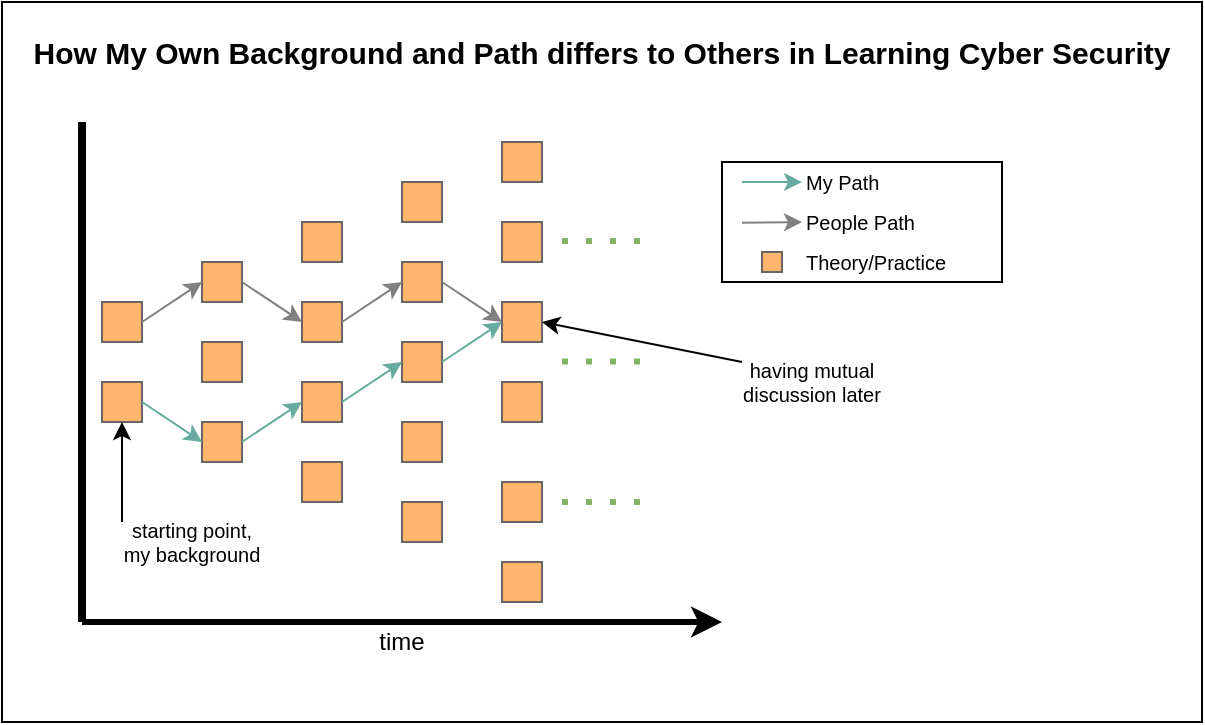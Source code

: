 <mxfile version="27.1.1" pages="5">
  <diagram name="ownPath" id="YaNi0q3uSTH3SKvOgGsb">
    <mxGraphModel dx="730" dy="487" grid="1" gridSize="10" guides="1" tooltips="1" connect="1" arrows="1" fold="1" page="1" pageScale="1" pageWidth="1169" pageHeight="827" math="0" shadow="0">
      <root>
        <mxCell id="0" />
        <mxCell id="1" parent="0" />
        <mxCell id="DiGOYPERcLBxTuMjYQXi-53" value="" style="rounded=0;whiteSpace=wrap;html=1;" vertex="1" parent="1">
          <mxGeometry x="40" y="40" width="600" height="360" as="geometry" />
        </mxCell>
        <mxCell id="DiGOYPERcLBxTuMjYQXi-5" value="" style="rounded=1;whiteSpace=wrap;html=1;fillColor=#FFB570;strokeColor=#666666;arcSize=0;fontColor=#333333;" vertex="1" parent="1">
          <mxGeometry x="140" y="250" width="20" height="20" as="geometry" />
        </mxCell>
        <mxCell id="DiGOYPERcLBxTuMjYQXi-7" value="" style="rounded=1;whiteSpace=wrap;html=1;fillColor=#FFB570;strokeColor=#666666;arcSize=0;fontColor=#333333;" vertex="1" parent="1">
          <mxGeometry x="140" y="210" width="20" height="20" as="geometry" />
        </mxCell>
        <mxCell id="DiGOYPERcLBxTuMjYQXi-8" value="" style="rounded=1;whiteSpace=wrap;html=1;fillColor=#FFB570;strokeColor=#666666;arcSize=0;fontColor=#333333;" vertex="1" parent="1">
          <mxGeometry x="240" y="290" width="20" height="20" as="geometry" />
        </mxCell>
        <mxCell id="DiGOYPERcLBxTuMjYQXi-9" value="" style="rounded=1;whiteSpace=wrap;html=1;fillColor=#FFB570;strokeColor=#666666;arcSize=0;fontColor=#333333;" vertex="1" parent="1">
          <mxGeometry x="240" y="250" width="20" height="20" as="geometry" />
        </mxCell>
        <mxCell id="DiGOYPERcLBxTuMjYQXi-10" value="" style="rounded=1;whiteSpace=wrap;html=1;fillColor=#FFB570;strokeColor=#666666;arcSize=0;fontColor=#333333;" vertex="1" parent="1">
          <mxGeometry x="240" y="210" width="20" height="20" as="geometry" />
        </mxCell>
        <mxCell id="DiGOYPERcLBxTuMjYQXi-11" value="" style="rounded=1;whiteSpace=wrap;html=1;fillColor=#FFB570;strokeColor=#666666;arcSize=0;fontColor=#333333;" vertex="1" parent="1">
          <mxGeometry x="190" y="190" width="20" height="20" as="geometry" />
        </mxCell>
        <mxCell id="DiGOYPERcLBxTuMjYQXi-12" value="" style="rounded=1;whiteSpace=wrap;html=1;fillColor=#FFB570;strokeColor=#666666;arcSize=0;fontColor=#333333;" vertex="1" parent="1">
          <mxGeometry x="190" y="150" width="20" height="20" as="geometry" />
        </mxCell>
        <mxCell id="DiGOYPERcLBxTuMjYQXi-13" value="" style="rounded=1;whiteSpace=wrap;html=1;fillColor=#FFB570;strokeColor=#666666;arcSize=0;fontColor=#333333;" vertex="1" parent="1">
          <mxGeometry x="240" y="170" width="20" height="20" as="geometry" />
        </mxCell>
        <mxCell id="DiGOYPERcLBxTuMjYQXi-14" value="" style="rounded=1;whiteSpace=wrap;html=1;fillColor=#FFB570;strokeColor=#666666;arcSize=0;fontColor=#333333;" vertex="1" parent="1">
          <mxGeometry x="190" y="270" width="20" height="20" as="geometry" />
        </mxCell>
        <mxCell id="DiGOYPERcLBxTuMjYQXi-15" value="" style="rounded=1;whiteSpace=wrap;html=1;fillColor=#FFB570;strokeColor=#666666;arcSize=0;fontColor=#333333;" vertex="1" parent="1">
          <mxGeometry x="190" y="230" width="20" height="20" as="geometry" />
        </mxCell>
        <mxCell id="DiGOYPERcLBxTuMjYQXi-16" value="" style="rounded=1;whiteSpace=wrap;html=1;fillColor=#FFB570;strokeColor=#666666;arcSize=0;fontColor=#333333;" vertex="1" parent="1">
          <mxGeometry x="240" y="130" width="20" height="20" as="geometry" />
        </mxCell>
        <mxCell id="DiGOYPERcLBxTuMjYQXi-17" value="" style="rounded=1;whiteSpace=wrap;html=1;fillColor=#FFB570;strokeColor=#666666;arcSize=0;fontColor=#333333;" vertex="1" parent="1">
          <mxGeometry x="140" y="170" width="20" height="20" as="geometry" />
        </mxCell>
        <mxCell id="DiGOYPERcLBxTuMjYQXi-18" value="" style="rounded=1;whiteSpace=wrap;html=1;fillColor=#FFB570;strokeColor=#666666;arcSize=0;fontColor=#333333;" vertex="1" parent="1">
          <mxGeometry x="90" y="230" width="20" height="20" as="geometry" />
        </mxCell>
        <mxCell id="DiGOYPERcLBxTuMjYQXi-19" value="" style="rounded=1;whiteSpace=wrap;html=1;fillColor=#FFB570;strokeColor=#666666;arcSize=0;fontColor=#333333;" vertex="1" parent="1">
          <mxGeometry x="90" y="190" width="20" height="20" as="geometry" />
        </mxCell>
        <mxCell id="DiGOYPERcLBxTuMjYQXi-24" value="" style="endArrow=none;dashed=1;html=1;dashPattern=1 3;strokeWidth=3;rounded=0;fillColor=#d5e8d4;strokeColor=#82b366;" edge="1" parent="1">
          <mxGeometry width="50" height="50" relative="1" as="geometry">
            <mxPoint x="320" y="159.52" as="sourcePoint" />
            <mxPoint x="360" y="159.52" as="targetPoint" />
          </mxGeometry>
        </mxCell>
        <mxCell id="DiGOYPERcLBxTuMjYQXi-25" value="" style="endArrow=none;dashed=1;html=1;dashPattern=1 3;strokeWidth=3;rounded=0;fillColor=#d5e8d4;strokeColor=#82b366;" edge="1" parent="1">
          <mxGeometry width="50" height="50" relative="1" as="geometry">
            <mxPoint x="320" y="219.76" as="sourcePoint" />
            <mxPoint x="360" y="219.76" as="targetPoint" />
          </mxGeometry>
        </mxCell>
        <mxCell id="DiGOYPERcLBxTuMjYQXi-26" value="" style="endArrow=none;dashed=1;html=1;dashPattern=1 3;strokeWidth=3;rounded=0;fillColor=#d5e8d4;strokeColor=#82b366;" edge="1" parent="1">
          <mxGeometry width="50" height="50" relative="1" as="geometry">
            <mxPoint x="320" y="290" as="sourcePoint" />
            <mxPoint x="360" y="290" as="targetPoint" />
          </mxGeometry>
        </mxCell>
        <mxCell id="DiGOYPERcLBxTuMjYQXi-27" value="time" style="text;html=1;align=center;verticalAlign=middle;whiteSpace=wrap;rounded=0;" vertex="1" parent="1">
          <mxGeometry x="210" y="350" width="60" height="20" as="geometry" />
        </mxCell>
        <mxCell id="DiGOYPERcLBxTuMjYQXi-30" value="" style="endArrow=classic;html=1;rounded=0;entryX=0.5;entryY=1;entryDx=0;entryDy=0;" edge="1" parent="1" target="DiGOYPERcLBxTuMjYQXi-18">
          <mxGeometry width="50" height="50" relative="1" as="geometry">
            <mxPoint x="100" y="300" as="sourcePoint" />
            <mxPoint x="100" y="230" as="targetPoint" />
          </mxGeometry>
        </mxCell>
        <mxCell id="DiGOYPERcLBxTuMjYQXi-21" value="" style="endArrow=classic;html=1;rounded=0;strokeWidth=3;" edge="1" parent="1">
          <mxGeometry width="50" height="50" relative="1" as="geometry">
            <mxPoint x="80" y="350" as="sourcePoint" />
            <mxPoint x="400" y="350" as="targetPoint" />
          </mxGeometry>
        </mxCell>
        <mxCell id="DiGOYPERcLBxTuMjYQXi-22" value="" style="endArrow=none;html=1;rounded=0;strokeWidth=4;" edge="1" parent="1">
          <mxGeometry width="50" height="50" relative="1" as="geometry">
            <mxPoint x="80" y="100" as="sourcePoint" />
            <mxPoint x="80" y="350" as="targetPoint" />
          </mxGeometry>
        </mxCell>
        <mxCell id="DiGOYPERcLBxTuMjYQXi-31" value="starting point,&lt;div&gt;my background&lt;/div&gt;" style="text;html=1;align=center;verticalAlign=middle;whiteSpace=wrap;rounded=0;fontSize=10;" vertex="1" parent="1">
          <mxGeometry x="90" y="300" width="90" height="20" as="geometry" />
        </mxCell>
        <mxCell id="DiGOYPERcLBxTuMjYQXi-35" value="" style="endArrow=classic;html=1;rounded=0;strokeColor=#67AB9F;strokeWidth=1;exitX=1;exitY=0.5;exitDx=0;exitDy=0;entryX=0;entryY=0.5;entryDx=0;entryDy=0;" edge="1" parent="1" source="DiGOYPERcLBxTuMjYQXi-5" target="DiGOYPERcLBxTuMjYQXi-15">
          <mxGeometry width="50" height="50" relative="1" as="geometry">
            <mxPoint x="120" y="220" as="sourcePoint" />
            <mxPoint x="150" y="200" as="targetPoint" />
          </mxGeometry>
        </mxCell>
        <mxCell id="DiGOYPERcLBxTuMjYQXi-37" value="" style="endArrow=classic;html=1;rounded=0;strokeColor=#67AB9F;strokeWidth=1;exitX=1;exitY=0.5;exitDx=0;exitDy=0;entryX=0;entryY=0.5;entryDx=0;entryDy=0;" edge="1" parent="1" source="DiGOYPERcLBxTuMjYQXi-15" target="DiGOYPERcLBxTuMjYQXi-10">
          <mxGeometry width="50" height="50" relative="1" as="geometry">
            <mxPoint x="240" y="200" as="sourcePoint" />
            <mxPoint x="270" y="180" as="targetPoint" />
          </mxGeometry>
        </mxCell>
        <mxCell id="DiGOYPERcLBxTuMjYQXi-39" value="" style="endArrow=classic;html=1;rounded=0;strokeColor=#67AB9F;strokeWidth=1;exitX=1;exitY=0.5;exitDx=0;exitDy=0;entryX=0;entryY=0.5;entryDx=0;entryDy=0;" edge="1" parent="1" source="DiGOYPERcLBxTuMjYQXi-18" target="DiGOYPERcLBxTuMjYQXi-5">
          <mxGeometry width="50" height="50" relative="1" as="geometry">
            <mxPoint x="140" y="240" as="sourcePoint" />
            <mxPoint x="170" y="260" as="targetPoint" />
          </mxGeometry>
        </mxCell>
        <mxCell id="DiGOYPERcLBxTuMjYQXi-40" value="" style="endArrow=classic;html=1;rounded=0;strokeColor=#808080;strokeWidth=1;exitX=1;exitY=0.5;exitDx=0;exitDy=0;entryX=0;entryY=0.5;entryDx=0;entryDy=0;" edge="1" parent="1" source="DiGOYPERcLBxTuMjYQXi-17" target="DiGOYPERcLBxTuMjYQXi-11">
          <mxGeometry width="50" height="50" relative="1" as="geometry">
            <mxPoint x="130" y="250" as="sourcePoint" />
            <mxPoint x="160" y="270" as="targetPoint" />
          </mxGeometry>
        </mxCell>
        <mxCell id="DiGOYPERcLBxTuMjYQXi-41" value="" style="endArrow=classic;html=1;rounded=0;strokeColor=#808080;strokeWidth=1;exitX=1;exitY=0.5;exitDx=0;exitDy=0;entryX=0;entryY=0.5;entryDx=0;entryDy=0;" edge="1" parent="1" source="DiGOYPERcLBxTuMjYQXi-19" target="DiGOYPERcLBxTuMjYQXi-17">
          <mxGeometry width="50" height="50" relative="1" as="geometry">
            <mxPoint x="190" y="270" as="sourcePoint" />
            <mxPoint x="220" y="250" as="targetPoint" />
          </mxGeometry>
        </mxCell>
        <mxCell id="DiGOYPERcLBxTuMjYQXi-55" value="" style="rounded=1;whiteSpace=wrap;html=1;fillColor=#FFB570;strokeColor=#666666;arcSize=0;fontColor=#333333;" vertex="1" parent="1">
          <mxGeometry x="290" y="110" width="20" height="20" as="geometry" />
        </mxCell>
        <mxCell id="DiGOYPERcLBxTuMjYQXi-56" value="" style="rounded=1;whiteSpace=wrap;html=1;fillColor=#FFB570;strokeColor=#666666;arcSize=0;fontColor=#333333;" vertex="1" parent="1">
          <mxGeometry x="290" y="150" width="20" height="20" as="geometry" />
        </mxCell>
        <mxCell id="DiGOYPERcLBxTuMjYQXi-57" value="" style="rounded=1;whiteSpace=wrap;html=1;fillColor=#FFB570;strokeColor=#666666;arcSize=0;fontColor=#333333;" vertex="1" parent="1">
          <mxGeometry x="290" y="190" width="20" height="20" as="geometry" />
        </mxCell>
        <mxCell id="DiGOYPERcLBxTuMjYQXi-58" value="" style="rounded=1;whiteSpace=wrap;html=1;fillColor=#FFB570;strokeColor=#666666;arcSize=0;fontColor=#333333;" vertex="1" parent="1">
          <mxGeometry x="290" y="230" width="20" height="20" as="geometry" />
        </mxCell>
        <mxCell id="DiGOYPERcLBxTuMjYQXi-59" value="" style="rounded=1;whiteSpace=wrap;html=1;fillColor=#FFB570;strokeColor=#666666;arcSize=0;fontColor=#333333;" vertex="1" parent="1">
          <mxGeometry x="290" y="280" width="20" height="20" as="geometry" />
        </mxCell>
        <mxCell id="DiGOYPERcLBxTuMjYQXi-60" value="" style="rounded=1;whiteSpace=wrap;html=1;fillColor=#FFB570;strokeColor=#666666;arcSize=0;fontColor=#333333;" vertex="1" parent="1">
          <mxGeometry x="290" y="320" width="20" height="20" as="geometry" />
        </mxCell>
        <mxCell id="DiGOYPERcLBxTuMjYQXi-62" value="" style="endArrow=classic;html=1;rounded=0;strokeColor=#808080;strokeWidth=1;exitX=1;exitY=0.5;exitDx=0;exitDy=0;entryX=0;entryY=0.5;entryDx=0;entryDy=0;" edge="1" parent="1" source="DiGOYPERcLBxTuMjYQXi-11" target="DiGOYPERcLBxTuMjYQXi-13">
          <mxGeometry width="50" height="50" relative="1" as="geometry">
            <mxPoint x="190" y="200" as="sourcePoint" />
            <mxPoint x="220" y="220" as="targetPoint" />
          </mxGeometry>
        </mxCell>
        <mxCell id="DiGOYPERcLBxTuMjYQXi-63" value="" style="endArrow=classic;html=1;rounded=0;strokeColor=#808080;strokeWidth=1;exitX=1;exitY=0.5;exitDx=0;exitDy=0;entryX=0;entryY=0.5;entryDx=0;entryDy=0;" edge="1" parent="1" source="DiGOYPERcLBxTuMjYQXi-13" target="DiGOYPERcLBxTuMjYQXi-57">
          <mxGeometry width="50" height="50" relative="1" as="geometry">
            <mxPoint x="250" y="220" as="sourcePoint" />
            <mxPoint x="280" y="200" as="targetPoint" />
          </mxGeometry>
        </mxCell>
        <mxCell id="DiGOYPERcLBxTuMjYQXi-64" value="" style="endArrow=classic;html=1;rounded=0;strokeColor=#67AB9F;strokeWidth=1;exitX=1;exitY=0.5;exitDx=0;exitDy=0;entryX=0;entryY=0.5;entryDx=0;entryDy=0;" edge="1" parent="1" source="DiGOYPERcLBxTuMjYQXi-10" target="DiGOYPERcLBxTuMjYQXi-57">
          <mxGeometry width="50" height="50" relative="1" as="geometry">
            <mxPoint x="240" y="240" as="sourcePoint" />
            <mxPoint x="270" y="220" as="targetPoint" />
          </mxGeometry>
        </mxCell>
        <mxCell id="DiGOYPERcLBxTuMjYQXi-42" value="" style="rounded=0;whiteSpace=wrap;html=1;" vertex="1" parent="1">
          <mxGeometry x="400" y="120" width="140" height="60" as="geometry" />
        </mxCell>
        <mxCell id="DiGOYPERcLBxTuMjYQXi-44" value="" style="endArrow=classic;html=1;rounded=0;strokeColor=#67AB9F;strokeWidth=1;exitX=1;exitY=0.5;exitDx=0;exitDy=0;" edge="1" parent="1">
          <mxGeometry width="50" height="50" relative="1" as="geometry">
            <mxPoint x="410" y="130" as="sourcePoint" />
            <mxPoint x="440" y="130" as="targetPoint" />
          </mxGeometry>
        </mxCell>
        <mxCell id="DiGOYPERcLBxTuMjYQXi-45" value="" style="endArrow=classic;html=1;rounded=0;strokeColor=#808080;strokeWidth=1;exitX=1;exitY=0.5;exitDx=0;exitDy=0;" edge="1" parent="1">
          <mxGeometry width="50" height="50" relative="1" as="geometry">
            <mxPoint x="410" y="150.4" as="sourcePoint" />
            <mxPoint x="440" y="150" as="targetPoint" />
          </mxGeometry>
        </mxCell>
        <mxCell id="DiGOYPERcLBxTuMjYQXi-46" value="My Path" style="text;html=1;align=left;verticalAlign=middle;whiteSpace=wrap;rounded=0;fontSize=10;" vertex="1" parent="1">
          <mxGeometry x="440" y="120" width="60" height="20" as="geometry" />
        </mxCell>
        <mxCell id="DiGOYPERcLBxTuMjYQXi-47" value="People Path" style="text;html=1;align=left;verticalAlign=middle;whiteSpace=wrap;rounded=0;fontSize=10;" vertex="1" parent="1">
          <mxGeometry x="440" y="140" width="80" height="20" as="geometry" />
        </mxCell>
        <mxCell id="DiGOYPERcLBxTuMjYQXi-48" value="" style="rounded=1;whiteSpace=wrap;html=1;fillColor=#FFB570;strokeColor=#666666;arcSize=0;fontColor=#333333;" vertex="1" parent="1">
          <mxGeometry x="420" y="165" width="10" height="10" as="geometry" />
        </mxCell>
        <mxCell id="DiGOYPERcLBxTuMjYQXi-49" value="Theory/Practice" style="text;html=1;align=left;verticalAlign=middle;whiteSpace=wrap;rounded=0;fontSize=10;" vertex="1" parent="1">
          <mxGeometry x="440" y="160" width="80" height="20" as="geometry" />
        </mxCell>
        <mxCell id="DiGOYPERcLBxTuMjYQXi-52" value="&lt;span&gt;&lt;b&gt;How My Own Background and Path differs to Others in Learning Cyber Security&lt;/b&gt;&lt;/span&gt;" style="text;html=1;align=center;verticalAlign=middle;whiteSpace=wrap;rounded=0;fontSize=15;" vertex="1" parent="1">
          <mxGeometry x="50" y="50" width="580" height="30" as="geometry" />
        </mxCell>
        <mxCell id="DiGOYPERcLBxTuMjYQXi-65" value="" style="endArrow=classic;html=1;rounded=0;entryX=1;entryY=0.5;entryDx=0;entryDy=0;" edge="1" parent="1" target="DiGOYPERcLBxTuMjYQXi-57">
          <mxGeometry width="50" height="50" relative="1" as="geometry">
            <mxPoint x="410" y="220" as="sourcePoint" />
            <mxPoint x="120" y="270" as="targetPoint" />
          </mxGeometry>
        </mxCell>
        <mxCell id="DiGOYPERcLBxTuMjYQXi-66" value="having mutual discussion later" style="text;html=1;align=center;verticalAlign=middle;whiteSpace=wrap;rounded=0;fontSize=10;" vertex="1" parent="1">
          <mxGeometry x="400" y="220" width="90" height="20" as="geometry" />
        </mxCell>
      </root>
    </mxGraphModel>
  </diagram>
  <diagram id="5j-y2mGqqqBXhZYdOr9N" name="jobLevel">
    <mxGraphModel dx="876" dy="584" grid="1" gridSize="10" guides="1" tooltips="1" connect="1" arrows="1" fold="1" page="1" pageScale="1" pageWidth="1169" pageHeight="827" math="0" shadow="0">
      <root>
        <mxCell id="0" />
        <mxCell id="1" parent="0" />
        <mxCell id="B5SVvcnAYQWSSy-dqRTC-16" value="" style="rounded=0;whiteSpace=wrap;html=1;" vertex="1" parent="1">
          <mxGeometry x="40" y="40" width="520" height="280" as="geometry" />
        </mxCell>
        <mxCell id="B5SVvcnAYQWSSy-dqRTC-5" style="edgeStyle=orthogonalEdgeStyle;rounded=0;orthogonalLoop=1;jettySize=auto;html=1;exitX=1;exitY=0.5;exitDx=0;exitDy=0;entryX=0;entryY=0.5;entryDx=0;entryDy=0;strokeWidth=2;" edge="1" parent="1" source="B5SVvcnAYQWSSy-dqRTC-1" target="B5SVvcnAYQWSSy-dqRTC-2">
          <mxGeometry relative="1" as="geometry" />
        </mxCell>
        <mxCell id="B5SVvcnAYQWSSy-dqRTC-1" value="Internship" style="rounded=0;whiteSpace=wrap;html=1;strokeWidth=2;fontSize=16;" vertex="1" parent="1">
          <mxGeometry x="80" y="120" width="100" height="60" as="geometry" />
        </mxCell>
        <mxCell id="B5SVvcnAYQWSSy-dqRTC-6" style="edgeStyle=orthogonalEdgeStyle;rounded=0;orthogonalLoop=1;jettySize=auto;html=1;exitX=1;exitY=0.5;exitDx=0;exitDy=0;entryX=0;entryY=0.5;entryDx=0;entryDy=0;strokeWidth=2;" edge="1" parent="1" source="B5SVvcnAYQWSSy-dqRTC-2" target="B5SVvcnAYQWSSy-dqRTC-3">
          <mxGeometry relative="1" as="geometry" />
        </mxCell>
        <mxCell id="B5SVvcnAYQWSSy-dqRTC-2" value="Early Career" style="rounded=0;whiteSpace=wrap;html=1;strokeWidth=2;fontSize=16;" vertex="1" parent="1">
          <mxGeometry x="220" y="120" width="100" height="60" as="geometry" />
        </mxCell>
        <mxCell id="B5SVvcnAYQWSSy-dqRTC-3" value="Experienced-level Career" style="rounded=0;whiteSpace=wrap;html=1;strokeWidth=2;fontSize=16;" vertex="1" parent="1">
          <mxGeometry x="370" y="120" width="150" height="60" as="geometry" />
        </mxCell>
        <mxCell id="B5SVvcnAYQWSSy-dqRTC-12" value="Expertise Level" style="endArrow=classic;html=1;rounded=0;strokeWidth=4;fontSize=16;" edge="1" parent="1">
          <mxGeometry width="50" height="50" relative="1" as="geometry">
            <mxPoint x="80" y="220" as="sourcePoint" />
            <mxPoint x="520" y="220" as="targetPoint" />
            <mxPoint as="offset" />
          </mxGeometry>
        </mxCell>
        <mxCell id="B5SVvcnAYQWSSy-dqRTC-17" value="&lt;font style=&quot;font-size: 20px;&quot;&gt;Ideal Career Level Steps&lt;/font&gt;" style="text;html=1;align=center;verticalAlign=middle;whiteSpace=wrap;rounded=0;fontStyle=1" vertex="1" parent="1">
          <mxGeometry x="50" y="50" width="500" height="30" as="geometry" />
        </mxCell>
        <mxCell id="B5SVvcnAYQWSSy-dqRTC-20" value="Always Learning" style="endArrow=classic;html=1;rounded=0;strokeWidth=4;fontSize=16;" edge="1" parent="1">
          <mxGeometry width="50" height="50" relative="1" as="geometry">
            <mxPoint x="80" y="280" as="sourcePoint" />
            <mxPoint x="520" y="280" as="targetPoint" />
            <mxPoint as="offset" />
          </mxGeometry>
        </mxCell>
      </root>
    </mxGraphModel>
  </diagram>
  <diagram id="4z-WNrS7lBKVhUQKwgJz" name="socialNetwork">
    <mxGraphModel dx="604" dy="403" grid="1" gridSize="10" guides="1" tooltips="1" connect="1" arrows="1" fold="1" page="1" pageScale="1" pageWidth="1169" pageHeight="827" math="0" shadow="0">
      <root>
        <mxCell id="0" />
        <mxCell id="1" parent="0" />
        <mxCell id="sM7tHpJM7-K0tZLWsMa8-17" value="" style="rounded=0;whiteSpace=wrap;html=1;" vertex="1" parent="1">
          <mxGeometry x="120" y="40" width="320" height="320" as="geometry" />
        </mxCell>
        <mxCell id="sM7tHpJM7-K0tZLWsMa8-1" value="" style="verticalLabelPosition=bottom;sketch=0;html=1;fillColor=#007FFF;strokeColor=none;verticalAlign=top;pointerEvents=1;align=center;shape=mxgraph.cisco_safe.people_places_things_icons.icon8;" vertex="1" parent="1">
          <mxGeometry x="150" y="180" width="19.5" height="50" as="geometry" />
        </mxCell>
        <mxCell id="sM7tHpJM7-K0tZLWsMa8-2" value="" style="verticalLabelPosition=bottom;sketch=0;html=1;fillColor=#282828;strokeColor=none;verticalAlign=top;pointerEvents=1;align=center;shape=mxgraph.cisco_safe.people_places_things_icons.icon8;" vertex="1" parent="1">
          <mxGeometry x="310" y="100" width="19.5" height="50" as="geometry" />
        </mxCell>
        <mxCell id="sM7tHpJM7-K0tZLWsMa8-3" value="" style="verticalLabelPosition=bottom;sketch=0;html=1;fillColor=#282828;strokeColor=none;verticalAlign=top;pointerEvents=1;align=center;shape=mxgraph.cisco_safe.people_places_things_icons.icon8;container=1;" vertex="1" parent="1">
          <mxGeometry x="390.5" y="180" width="19.5" height="50" as="geometry" />
        </mxCell>
        <mxCell id="sM7tHpJM7-K0tZLWsMa8-6" value="ME" style="text;html=1;align=center;verticalAlign=middle;whiteSpace=wrap;rounded=0;" vertex="1" parent="1">
          <mxGeometry x="139.75" y="230" width="40" height="30" as="geometry" />
        </mxCell>
        <mxCell id="sM7tHpJM7-K0tZLWsMa8-7" value="PERSON 1" style="text;html=1;align=center;verticalAlign=middle;whiteSpace=wrap;rounded=0;" vertex="1" parent="1">
          <mxGeometry x="279.63" y="150" width="80.25" height="20" as="geometry" />
        </mxCell>
        <mxCell id="sM7tHpJM7-K0tZLWsMa8-8" value="PERSON 2" style="text;html=1;align=center;verticalAlign=middle;whiteSpace=wrap;rounded=0;" vertex="1" parent="1">
          <mxGeometry x="360.13" y="230" width="80.25" height="20" as="geometry" />
        </mxCell>
        <mxCell id="sM7tHpJM7-K0tZLWsMa8-9" value="GROUPS OF PEOPLE" style="text;html=1;align=center;verticalAlign=middle;whiteSpace=wrap;rounded=0;" vertex="1" parent="1">
          <mxGeometry x="249.63" y="315" width="140.25" height="20" as="geometry" />
        </mxCell>
        <mxCell id="sM7tHpJM7-K0tZLWsMa8-10" value="" style="endArrow=classic;html=1;rounded=0;strokeWidth=2;exitX=1.064;exitY=0.235;exitDx=0;exitDy=0;exitPerimeter=0;entryX=-0.066;entryY=0.543;entryDx=0;entryDy=0;entryPerimeter=0;strokeColor=#66B2FF;startArrow=classic;startFill=1;" edge="1" parent="1" source="sM7tHpJM7-K0tZLWsMa8-1" target="sM7tHpJM7-K0tZLWsMa8-2">
          <mxGeometry width="50" height="50" relative="1" as="geometry">
            <mxPoint x="290" y="260" as="sourcePoint" />
            <mxPoint x="340" y="210" as="targetPoint" />
          </mxGeometry>
        </mxCell>
        <mxCell id="sM7tHpJM7-K0tZLWsMa8-11" value="" style="endArrow=classic;html=1;rounded=0;strokeWidth=2;exitX=1.136;exitY=0.571;exitDx=0;exitDy=0;exitPerimeter=0;entryX=-0.037;entryY=0.537;entryDx=0;entryDy=0;entryPerimeter=0;strokeColor=#66B2FF;startArrow=classic;startFill=1;" edge="1" parent="1" source="sM7tHpJM7-K0tZLWsMa8-1" target="sM7tHpJM7-K0tZLWsMa8-3">
          <mxGeometry width="50" height="50" relative="1" as="geometry">
            <mxPoint x="240" y="272" as="sourcePoint" />
            <mxPoint x="379" y="190" as="targetPoint" />
          </mxGeometry>
        </mxCell>
        <mxCell id="sM7tHpJM7-K0tZLWsMa8-12" value="" style="group" vertex="1" connectable="0" parent="1">
          <mxGeometry x="270" y="270" width="100" height="45" as="geometry" />
        </mxCell>
        <mxCell id="sM7tHpJM7-K0tZLWsMa8-4" value="" style="verticalLabelPosition=bottom;sketch=0;html=1;fillColor=#282828;strokeColor=none;verticalAlign=top;pointerEvents=1;align=center;shape=mxgraph.cisco_safe.people_places_things_icons.icon9;" vertex="1" parent="sM7tHpJM7-K0tZLWsMa8-12">
          <mxGeometry width="50" height="45" as="geometry" />
        </mxCell>
        <mxCell id="sM7tHpJM7-K0tZLWsMa8-5" value="" style="verticalLabelPosition=bottom;sketch=0;html=1;fillColor=#282828;strokeColor=none;verticalAlign=top;pointerEvents=1;align=center;shape=mxgraph.cisco_safe.people_places_things_icons.icon9;" vertex="1" parent="sM7tHpJM7-K0tZLWsMa8-12">
          <mxGeometry x="50" width="50" height="45" as="geometry" />
        </mxCell>
        <mxCell id="sM7tHpJM7-K0tZLWsMa8-13" value="" style="endArrow=classic;html=1;rounded=0;strokeWidth=2;exitX=1.057;exitY=0.799;exitDx=0;exitDy=0;exitPerimeter=0;entryX=-0.029;entryY=0.425;entryDx=0;entryDy=0;entryPerimeter=0;strokeColor=#66B2FF;startArrow=classic;startFill=1;" edge="1" parent="1" source="sM7tHpJM7-K0tZLWsMa8-1" target="sM7tHpJM7-K0tZLWsMa8-4">
          <mxGeometry width="50" height="50" relative="1" as="geometry">
            <mxPoint x="180" y="265" as="sourcePoint" />
            <mxPoint x="318" y="200" as="targetPoint" />
          </mxGeometry>
        </mxCell>
        <mxCell id="sM7tHpJM7-K0tZLWsMa8-14" value="exchanging insights" style="text;html=1;align=center;verticalAlign=middle;whiteSpace=wrap;rounded=0;" vertex="1" parent="1">
          <mxGeometry x="150" y="120" width="120.37" height="30" as="geometry" />
        </mxCell>
        <mxCell id="sM7tHpJM7-K0tZLWsMa8-15" value="exchanging knowledge" style="text;html=1;align=center;verticalAlign=middle;whiteSpace=wrap;rounded=0;" vertex="1" parent="1">
          <mxGeometry x="230" y="180" width="140" height="30" as="geometry" />
        </mxCell>
        <mxCell id="sM7tHpJM7-K0tZLWsMa8-16" value="exchanging experience" style="text;html=1;align=center;verticalAlign=middle;whiteSpace=wrap;rounded=0;" vertex="1" parent="1">
          <mxGeometry x="120" y="270" width="140.12" height="30" as="geometry" />
        </mxCell>
        <mxCell id="sM7tHpJM7-K0tZLWsMa8-18" value="Building Social Network and Its Advantages" style="text;html=1;align=center;verticalAlign=middle;whiteSpace=wrap;rounded=0;fontStyle=1;fontSize=14;" vertex="1" parent="1">
          <mxGeometry x="129.75" y="50" width="300.25" height="30" as="geometry" />
        </mxCell>
      </root>
    </mxGraphModel>
  </diagram>
  <diagram id="XZdoxp9sx-xZG5r0dmjZ" name="theRoadMap">
    <mxGraphModel dx="701" dy="1294" grid="1" gridSize="10" guides="1" tooltips="1" connect="1" arrows="1" fold="1" page="1" pageScale="1" pageWidth="1169" pageHeight="827" math="0" shadow="0">
      <root>
        <mxCell id="0" />
        <mxCell id="1" parent="0" />
        <mxCell id="A1eO21Q65lQMXS6giFi2-45" value="&lt;b&gt;&lt;font&gt;Road Map to become a professional DFIR as network engineering student&lt;/font&gt;&lt;/b&gt;" style="text;html=1;align=center;verticalAlign=middle;whiteSpace=wrap;rounded=0;fontSize=27;" vertex="1" parent="1">
          <mxGeometry x="40" y="-810" width="1040" height="30" as="geometry" />
        </mxCell>
        <mxCell id="MQvuXdXu1da8lYIcrYNj-1" value="" style="endArrow=classic;html=1;rounded=0;strokeWidth=4;strokeColor=default;" parent="1" edge="1">
          <mxGeometry width="50" height="50" relative="1" as="geometry">
            <mxPoint x="40" y="-530" as="sourcePoint" />
            <mxPoint x="1080" y="-530" as="targetPoint" />
          </mxGeometry>
        </mxCell>
        <mxCell id="MQvuXdXu1da8lYIcrYNj-2" value="first 5 years" style="text;html=1;align=center;verticalAlign=middle;whiteSpace=wrap;rounded=0;fontSize=14;" parent="1" vertex="1">
          <mxGeometry x="1040" y="-520" width="100" height="30" as="geometry" />
        </mxCell>
        <mxCell id="MQvuXdXu1da8lYIcrYNj-3" value="" style="endArrow=none;html=1;rounded=0;startArrow=classic;startFill=1;strokeWidth=3;strokeColor=#3333FF;" parent="1" edge="1">
          <mxGeometry width="50" height="50" relative="1" as="geometry">
            <mxPoint x="110" y="-530" as="sourcePoint" />
            <mxPoint x="110" y="-480" as="targetPoint" />
          </mxGeometry>
        </mxCell>
        <mxCell id="A1eO21Q65lQMXS6giFi2-1" value="" style="endArrow=none;html=1;rounded=0;strokeWidth=2;" edge="1" parent="1">
          <mxGeometry width="50" height="50" relative="1" as="geometry">
            <mxPoint x="50" y="-530" as="sourcePoint" />
            <mxPoint x="50" y="-680" as="targetPoint" />
          </mxGeometry>
        </mxCell>
        <mxCell id="A1eO21Q65lQMXS6giFi2-2" value="" style="endArrow=none;html=1;rounded=0;strokeWidth=2;" edge="1" parent="1">
          <mxGeometry width="50" height="50" relative="1" as="geometry">
            <mxPoint x="170" y="-530" as="sourcePoint" />
            <mxPoint x="170" y="-600" as="targetPoint" />
          </mxGeometry>
        </mxCell>
        <mxCell id="A1eO21Q65lQMXS6giFi2-3" value="6 months&lt;div&gt;per certification&lt;/div&gt;" style="endArrow=classic;startArrow=classic;html=1;rounded=0;fontSize=12;labelBackgroundColor=default;" edge="1" parent="1">
          <mxGeometry width="50" height="50" relative="1" as="geometry">
            <mxPoint x="50" y="-560" as="sourcePoint" />
            <mxPoint x="170" y="-560" as="targetPoint" />
          </mxGeometry>
        </mxCell>
        <mxCell id="A1eO21Q65lQMXS6giFi2-4" value="Day 1" style="text;html=1;align=left;verticalAlign=middle;whiteSpace=wrap;rounded=0;" vertex="1" parent="1">
          <mxGeometry x="40" y="-520" width="40" height="20" as="geometry" />
        </mxCell>
        <mxCell id="A1eO21Q65lQMXS6giFi2-7" value="" style="endArrow=none;html=1;rounded=0;strokeWidth=2;" edge="1" parent="1">
          <mxGeometry width="50" height="50" relative="1" as="geometry">
            <mxPoint x="290" y="-530" as="sourcePoint" />
            <mxPoint x="290" y="-600" as="targetPoint" />
          </mxGeometry>
        </mxCell>
        <mxCell id="A1eO21Q65lQMXS6giFi2-9" value="" style="endArrow=none;html=1;rounded=0;startArrow=classic;startFill=1;strokeWidth=3;strokeColor=#FF8000;endFill=1;" edge="1" parent="1">
          <mxGeometry width="50" height="50" relative="1" as="geometry">
            <mxPoint x="230" y="-530" as="sourcePoint" />
            <mxPoint x="230" y="-480" as="targetPoint" />
          </mxGeometry>
        </mxCell>
        <mxCell id="A1eO21Q65lQMXS6giFi2-16" value="" style="endArrow=none;html=1;rounded=0;strokeWidth=2;" edge="1" parent="1">
          <mxGeometry width="50" height="50" relative="1" as="geometry">
            <mxPoint x="410" y="-530" as="sourcePoint" />
            <mxPoint x="410" y="-720" as="targetPoint" />
          </mxGeometry>
        </mxCell>
        <mxCell id="A1eO21Q65lQMXS6giFi2-17" value="" style="endArrow=none;html=1;rounded=0;startArrow=classic;startFill=1;strokeWidth=3;strokeColor=#009900;" edge="1" parent="1">
          <mxGeometry width="50" height="50" relative="1" as="geometry">
            <mxPoint x="350" y="-530" as="sourcePoint" />
            <mxPoint x="350" y="-480" as="targetPoint" />
          </mxGeometry>
        </mxCell>
        <mxCell id="A1eO21Q65lQMXS6giFi2-20" value="first operating system on your computer/laptop" style="endArrow=classic;startArrow=classic;html=1;rounded=0;" edge="1" parent="1">
          <mxGeometry width="50" height="50" relative="1" as="geometry">
            <mxPoint x="50" y="-640" as="sourcePoint" />
            <mxPoint x="410" y="-640" as="targetPoint" />
          </mxGeometry>
        </mxCell>
        <mxCell id="A1eO21Q65lQMXS6giFi2-21" value="" style="endArrow=none;html=1;rounded=0;strokeWidth=2;" edge="1" parent="1">
          <mxGeometry width="50" height="50" relative="1" as="geometry">
            <mxPoint x="570" y="-530" as="sourcePoint" />
            <mxPoint x="570" y="-600" as="targetPoint" />
          </mxGeometry>
        </mxCell>
        <mxCell id="A1eO21Q65lQMXS6giFi2-22" value="1 year familiarizing&lt;div&gt;to Linux&lt;/div&gt;" style="endArrow=classic;startArrow=classic;html=1;rounded=0;fontSize=12;" edge="1" parent="1">
          <mxGeometry x="0.006" width="50" height="50" relative="1" as="geometry">
            <mxPoint x="410" y="-580" as="sourcePoint" />
            <mxPoint x="570" y="-580" as="targetPoint" />
            <mxPoint as="offset" />
          </mxGeometry>
        </mxCell>
        <mxCell id="A1eO21Q65lQMXS6giFi2-23" value="time to be familiar to more operating systems" style="endArrow=classic;startArrow=classic;html=1;rounded=0;" edge="1" parent="1">
          <mxGeometry width="50" height="50" relative="1" as="geometry">
            <mxPoint x="410" y="-660" as="sourcePoint" />
            <mxPoint x="1080" y="-660" as="targetPoint" />
          </mxGeometry>
        </mxCell>
        <mxCell id="A1eO21Q65lQMXS6giFi2-25" value="" style="endArrow=none;html=1;rounded=0;startArrow=classic;startFill=1;strokeWidth=3;strokeColor=#CC0000;" edge="1" parent="1">
          <mxGeometry width="50" height="50" relative="1" as="geometry">
            <mxPoint x="490" y="-530" as="sourcePoint" />
            <mxPoint x="490" y="-480" as="targetPoint" />
          </mxGeometry>
        </mxCell>
        <mxCell id="A1eO21Q65lQMXS6giFi2-26" value="6 months&lt;div&gt;per certification&lt;/div&gt;" style="endArrow=classic;startArrow=classic;html=1;rounded=0;fontSize=12;labelBackgroundColor=default;" edge="1" parent="1">
          <mxGeometry width="50" height="50" relative="1" as="geometry">
            <mxPoint x="170" y="-580" as="sourcePoint" />
            <mxPoint x="290" y="-580" as="targetPoint" />
          </mxGeometry>
        </mxCell>
        <mxCell id="A1eO21Q65lQMXS6giFi2-27" value="6 months&lt;div&gt;per certification&lt;/div&gt;" style="endArrow=classic;startArrow=classic;html=1;rounded=0;fontSize=12;labelBackgroundColor=default;" edge="1" parent="1">
          <mxGeometry width="50" height="50" relative="1" as="geometry">
            <mxPoint x="290" y="-560" as="sourcePoint" />
            <mxPoint x="410" y="-560" as="targetPoint" />
          </mxGeometry>
        </mxCell>
        <mxCell id="A1eO21Q65lQMXS6giFi2-28" value="learn by competitions&lt;div&gt;within 6 months&lt;/div&gt;" style="endArrow=classic;startArrow=classic;html=1;rounded=0;fontSize=12;" edge="1" parent="1">
          <mxGeometry x="0.006" width="50" height="50" relative="1" as="geometry">
            <mxPoint x="570" y="-560" as="sourcePoint" />
            <mxPoint x="720" y="-560" as="targetPoint" />
            <mxPoint as="offset" />
          </mxGeometry>
        </mxCell>
        <mxCell id="A1eO21Q65lQMXS6giFi2-29" value="" style="endArrow=none;html=1;rounded=0;strokeWidth=2;" edge="1" parent="1">
          <mxGeometry width="50" height="50" relative="1" as="geometry">
            <mxPoint x="720" y="-530" as="sourcePoint" />
            <mxPoint x="720" y="-640" as="targetPoint" />
          </mxGeometry>
        </mxCell>
        <mxCell id="A1eO21Q65lQMXS6giFi2-30" value="" style="endArrow=none;html=1;rounded=0;startArrow=classic;startFill=1;strokeWidth=3;strokeColor=#B5739D;" edge="1" parent="1">
          <mxGeometry width="50" height="50" relative="1" as="geometry">
            <mxPoint x="650" y="-530" as="sourcePoint" />
            <mxPoint x="650" y="-480" as="targetPoint" />
          </mxGeometry>
        </mxCell>
        <mxCell id="A1eO21Q65lQMXS6giFi2-33" value="having intership(s)&lt;div&gt;within 1 year&lt;/div&gt;" style="endArrow=classic;startArrow=classic;html=1;rounded=0;fontSize=12;" edge="1" parent="1">
          <mxGeometry x="0.008" width="50" height="50" relative="1" as="geometry">
            <mxPoint x="720" y="-580" as="sourcePoint" />
            <mxPoint x="860" y="-580" as="targetPoint" />
            <mxPoint as="offset" />
          </mxGeometry>
        </mxCell>
        <mxCell id="A1eO21Q65lQMXS6giFi2-34" value="" style="endArrow=none;html=1;rounded=0;strokeWidth=2;" edge="1" parent="1">
          <mxGeometry width="50" height="50" relative="1" as="geometry">
            <mxPoint x="860" y="-530" as="sourcePoint" />
            <mxPoint x="860" y="-600" as="targetPoint" />
          </mxGeometry>
        </mxCell>
        <mxCell id="A1eO21Q65lQMXS6giFi2-38" value="DFIR certifications while working" style="endArrow=classic;startArrow=classic;html=1;rounded=0;fontSize=12;" edge="1" parent="1">
          <mxGeometry x="0.008" width="50" height="50" relative="1" as="geometry">
            <mxPoint x="720" y="-610" as="sourcePoint" />
            <mxPoint x="1080" y="-610" as="targetPoint" />
            <mxPoint as="offset" />
          </mxGeometry>
        </mxCell>
        <mxCell id="A1eO21Q65lQMXS6giFi2-40" value="" style="endArrow=none;html=1;rounded=0;startArrow=classic;startFill=1;strokeWidth=3;strokeColor=#4C0099;" edge="1" parent="1">
          <mxGeometry width="50" height="50" relative="1" as="geometry">
            <mxPoint x="790" y="-530" as="sourcePoint" />
            <mxPoint x="790" y="-480" as="targetPoint" />
          </mxGeometry>
        </mxCell>
        <mxCell id="A1eO21Q65lQMXS6giFi2-43" value="" style="endArrow=none;html=1;rounded=0;startArrow=classic;startFill=1;strokeWidth=3;strokeColor=#663300;" edge="1" parent="1">
          <mxGeometry width="50" height="50" relative="1" as="geometry">
            <mxPoint x="930" y="-530" as="sourcePoint" />
            <mxPoint x="930" y="-480" as="targetPoint" />
          </mxGeometry>
        </mxCell>
        <mxCell id="2m5ZMW3eq1_i2xvB7QHv-1" value="cyber security and information security certifications" style="endArrow=classic;startArrow=classic;html=1;rounded=0;fontSize=12;" edge="1" parent="1">
          <mxGeometry x="0.008" width="50" height="50" relative="1" as="geometry">
            <mxPoint x="720" y="-630" as="sourcePoint" />
            <mxPoint x="1080" y="-630" as="targetPoint" />
            <mxPoint as="offset" />
          </mxGeometry>
        </mxCell>
        <mxCell id="2m5ZMW3eq1_i2xvB7QHv-4" value="time to be familiar with cloud and server" style="endArrow=classic;startArrow=classic;html=1;rounded=0;" edge="1" parent="1">
          <mxGeometry width="50" height="50" relative="1" as="geometry">
            <mxPoint x="410" y="-680" as="sourcePoint" />
            <mxPoint x="1080" y="-680" as="targetPoint" />
          </mxGeometry>
        </mxCell>
        <mxCell id="2m5ZMW3eq1_i2xvB7QHv-5" value="time to be familiar with blockchain and cryptocurrency" style="endArrow=classic;startArrow=classic;html=1;rounded=0;" edge="1" parent="1">
          <mxGeometry width="50" height="50" relative="1" as="geometry">
            <mxPoint x="410" y="-700" as="sourcePoint" />
            <mxPoint x="1080" y="-700" as="targetPoint" />
          </mxGeometry>
        </mxCell>
        <mxCell id="2m5ZMW3eq1_i2xvB7QHv-6" value="" style="group" vertex="1" connectable="0" parent="1">
          <mxGeometry x="40" y="-440" width="1120" height="990" as="geometry" />
        </mxCell>
        <mxCell id="A1eO21Q65lQMXS6giFi2-10" value="&lt;font style=&quot;font-size: 15px;&quot;&gt;&lt;b&gt;Learning cybersec and infosec by earning certifications&lt;/b&gt;&lt;/font&gt;&lt;div&gt;&lt;span style=&quot;background-color: transparent; color: light-dark(rgb(0, 0, 0), rgb(255, 255, 255));&quot;&gt;&lt;br&gt;&lt;/span&gt;&lt;/div&gt;&lt;div&gt;&lt;span style=&quot;background-color: transparent; color: light-dark(rgb(0, 0, 0), rgb(255, 255, 255));&quot;&gt;&lt;br&gt;&lt;/span&gt;&lt;/div&gt;&lt;div&gt;&lt;span style=&quot;background-color: transparent; color: light-dark(rgb(0, 0, 0), rgb(255, 255, 255));&quot;&gt;Possible several cyber security&amp;nbsp;certifications you can learn to have:&lt;/span&gt;&lt;/div&gt;&lt;div&gt;1. Cisco Certified Cybersecurity Associate (CBROPS)&lt;/div&gt;&lt;div&gt;2. CompTIA Security+, CySA+&lt;/div&gt;&lt;div&gt;3. EC-Council Certified Ethical Hacker (CEH)&lt;/div&gt;&lt;div&gt;&lt;br&gt;&lt;/div&gt;&lt;div&gt;## concentration in information security&lt;/div&gt;&lt;div&gt;1. ISC2 Certified Information Systems Security Professional (CISSP)&lt;/div&gt;&lt;div&gt;2. Global Industrial Cyber Security Professional (GICSP)&lt;/div&gt;&lt;div&gt;3. Certified Information Systems Auditor (CISA)&lt;/div&gt;&lt;div&gt;4. GIAC Security Essentials Certification (GSEC)&lt;/div&gt;&lt;div&gt;5. Global Industrial Cyber Security Professional&lt;/div&gt;&lt;div&gt;6. System Security Certified Practitioner (SSCP)&lt;/div&gt;&lt;div&gt;&lt;br&gt;&lt;/div&gt;&lt;div&gt;## concentration in penetration testing&lt;/div&gt;&lt;div&gt;1. CompTIA PenTest+&lt;/div&gt;&lt;div&gt;2. eLearnSecurity Junior Penetration Tester (eJPT)&lt;/div&gt;&lt;div&gt;3. Offensive Security Certified Professioinal (OSCP)&lt;/div&gt;&lt;div&gt;&lt;br&gt;&lt;/div&gt;&lt;div&gt;It is also recommended to have &lt;b&gt;specific&lt;/b&gt; or &lt;b&gt;more&amp;nbsp;professional-level&lt;/b&gt;&amp;nbsp;certifications, depending on the jobs&#39; requirement you want to apply to or else.&lt;/div&gt;" style="rounded=0;whiteSpace=wrap;html=1;align=left;strokeColor=#FF8000;strokeWidth=3;" vertex="1" parent="2m5ZMW3eq1_i2xvB7QHv-6">
          <mxGeometry y="640" width="410" height="350" as="geometry" />
        </mxCell>
        <mxCell id="A1eO21Q65lQMXS6giFi2-46" value="" style="group" vertex="1" connectable="0" parent="2m5ZMW3eq1_i2xvB7QHv-6">
          <mxGeometry width="1120" height="630" as="geometry" />
        </mxCell>
        <mxCell id="Kl7F-X5y0FDA3_k9QnjS-2" value="&lt;font style=&quot;font-size: 15px;&quot;&gt;&lt;b&gt;Learning networks by earning certifications&lt;/b&gt;&lt;/font&gt;&lt;div&gt;&lt;span style=&quot;background-color: transparent; color: light-dark(rgb(0, 0, 0), rgb(255, 255, 255));&quot;&gt;&lt;br&gt;&lt;/span&gt;&lt;/div&gt;&lt;div&gt;&lt;span style=&quot;background-color: transparent; color: light-dark(rgb(0, 0, 0), rgb(255, 255, 255));&quot;&gt;&lt;br&gt;&lt;/span&gt;&lt;/div&gt;&lt;div&gt;&lt;span style=&quot;background-color: transparent; color: light-dark(rgb(0, 0, 0), rgb(255, 255, 255));&quot;&gt;Learn and achieve one associate-level networks certification in 6 months is enough. The more certifications, the more time is needed.&lt;/span&gt;&lt;/div&gt;&lt;div&gt;&lt;span style=&quot;background-color: transparent; color: light-dark(rgb(0, 0, 0), rgb(255, 255, 255));&quot;&gt;&lt;br&gt;&lt;/span&gt;&lt;/div&gt;&lt;div&gt;&lt;span style=&quot;background-color: transparent; color: light-dark(rgb(0, 0, 0), rgb(255, 255, 255));&quot;&gt;Possible several &lt;b&gt;Associate-level&lt;/b&gt; networks certifications you can choose:&lt;/span&gt;&lt;/div&gt;&lt;div&gt;1. Cisco Certified Network Associate (CCNA)&lt;/div&gt;&lt;div&gt;2.&amp;nbsp;MikroTik Certified Network Associate (MTCNA)&lt;/div&gt;&lt;div&gt;3. CompTIA Network+&lt;/div&gt;&lt;div&gt;4. HPE Aruba Networking certifications - Associate&lt;/div&gt;&lt;div&gt;5.&amp;nbsp;Juniper Networks Certified Associate - Junos (JNCIA-Junos)&lt;/div&gt;&lt;div&gt;6. Huawei Certified ICT Associate certifications (HCIA)&lt;/div&gt;&lt;div&gt;&lt;br&gt;&lt;/div&gt;&lt;div&gt;It is also recommended to have &lt;b&gt;specific&lt;/b&gt; or &lt;b&gt;more&amp;nbsp;professional-level&lt;/b&gt;&amp;nbsp;certifications, depending on the jobs&#39; requirement you want to apply to or else.&lt;/div&gt;&lt;div&gt;&lt;br&gt;&lt;/div&gt;&lt;div&gt;References:&lt;/div&gt;&lt;div&gt;&lt;a href=&quot;data:page/id,XZdoxp9sx-xZG5r0dmjZ&quot;&gt;From Cisco&lt;/a&gt;&lt;br&gt;&lt;a href=&quot;https://mikrotik.com/training/about&quot;&gt;From MikroTik&lt;/a&gt;&lt;/div&gt;&lt;div&gt;&lt;a href=&quot;https://partners.comptia.org/docs/default-source/resources/it-certification-roadmap-8-5x11-print0c3c382c09d76fc19da8ff0a002c2329&quot;&gt;From CompTIA&lt;/a&gt;&lt;/div&gt;&lt;div&gt;&lt;a href=&quot;data:page/id,XZdoxp9sx-xZG5r0dmjZ&quot;&gt;From HPE&lt;/a&gt;&lt;/div&gt;&lt;div&gt;&lt;a href=&quot;data:page/id,XZdoxp9sx-xZG5r0dmjZ&quot;&gt;From Juniper&lt;/a&gt;&lt;/div&gt;&lt;div&gt;&lt;a href=&quot;https://e.huawei.com/en/talent/cert/#/careerCert&quot;&gt;From Huawei&lt;/a&gt;&lt;/div&gt;" style="rounded=0;whiteSpace=wrap;html=1;align=left;strokeColor=#3333FF;strokeWidth=3;" vertex="1" parent="A1eO21Q65lQMXS6giFi2-46">
          <mxGeometry width="330" height="410" as="geometry" />
        </mxCell>
        <mxCell id="A1eO21Q65lQMXS6giFi2-8" value="&lt;font style=&quot;font-size: 15px;&quot;&gt;&lt;b&gt;Learning programming by earning certifications&lt;/b&gt;&lt;/font&gt;&lt;div&gt;&lt;span style=&quot;background-color: transparent; color: light-dark(rgb(0, 0, 0), rgb(255, 255, 255));&quot;&gt;&lt;br&gt;&lt;/span&gt;&lt;/div&gt;&lt;div&gt;&lt;br&gt;&lt;/div&gt;&lt;div&gt;&lt;span style=&quot;background-color: transparent; color: light-dark(rgb(0, 0, 0), rgb(255, 255, 255));&quot;&gt;Possible several &lt;b&gt;Associate-level&lt;/b&gt;&amp;nbsp;programming certifications you can choose:&lt;/span&gt;&lt;/div&gt;&lt;div&gt;1. PCAP - Certified Associate Python Programmer&lt;/div&gt;&lt;div&gt;2. JSA - Certified Associate JavaScript Programmer&lt;/div&gt;&lt;div&gt;3. CPA - C++ Certified Associate Programmer&lt;/div&gt;&lt;div&gt;&lt;br&gt;&lt;/div&gt;&lt;div&gt;Regardless of the certifications, it is also suggested to have certain-level of expertise in these programming languages: (The order does not represent its importance or priority)&lt;/div&gt;&lt;div&gt;&amp;gt;&amp;gt; SQL&lt;br&gt;&amp;gt;&amp;gt; PHP&lt;/div&gt;&lt;div&gt;&amp;gt;&amp;gt; Go (Golang)&lt;/div&gt;&lt;div&gt;&amp;gt;&amp;gt; PowerShell&lt;/div&gt;&lt;div&gt;&amp;gt;&amp;gt; Bash/Shell&lt;/div&gt;&lt;div&gt;&amp;gt;&amp;gt; Java&lt;/div&gt;&lt;div&gt;&amp;gt;&amp;gt; Perl&lt;/div&gt;&lt;div&gt;&amp;gt;&amp;gt; Ruby&lt;/div&gt;&lt;div&gt;&amp;gt;&amp;gt; C&lt;/div&gt;&lt;div&gt;&amp;gt;&amp;gt; Assembly&lt;/div&gt;&lt;div&gt;&lt;br&gt;&lt;/div&gt;&lt;div&gt;References:&lt;/div&gt;&lt;div&gt;&lt;a href=&quot;data:page/id,XZdoxp9sx-xZG5r0dmjZ&quot;&gt;Cisco NetAcad&lt;/a&gt;&lt;/div&gt;&lt;div&gt;&lt;a href=&quot;data:page/id,XZdoxp9sx-xZG5r0dmjZ&quot;&gt;HackTheBox&lt;/a&gt;&lt;/div&gt;&lt;div&gt;&lt;a href=&quot;data:page/id,XZdoxp9sx-xZG5r0dmjZ&quot;&gt;StationX&lt;/a&gt;&lt;/div&gt;" style="rounded=0;whiteSpace=wrap;html=1;align=left;strokeColor=#FF8000;strokeWidth=3;" vertex="1" parent="A1eO21Q65lQMXS6giFi2-46">
          <mxGeometry x="340" width="360" height="410" as="geometry" />
        </mxCell>
        <mxCell id="A1eO21Q65lQMXS6giFi2-12" value="&lt;font style=&quot;font-size: 15px;&quot;&gt;&lt;b&gt;Learning system administration by earning certifications&lt;/b&gt;&lt;/font&gt;&lt;div&gt;&lt;span style=&quot;background-color: transparent; color: light-dark(rgb(0, 0, 0), rgb(255, 255, 255));&quot;&gt;&lt;br&gt;&lt;/span&gt;&lt;/div&gt;&lt;div&gt;&lt;span style=&quot;background-color: transparent; color: light-dark(rgb(0, 0, 0), rgb(255, 255, 255));&quot;&gt;&lt;br&gt;&lt;/span&gt;&lt;/div&gt;&lt;div&gt;&lt;span style=&quot;background-color: transparent; color: light-dark(rgb(0, 0, 0), rgb(255, 255, 255));&quot;&gt;Possible several cyber security&amp;nbsp;certifications you can choose:&lt;/span&gt;&lt;/div&gt;&lt;div&gt;1. CompTIA Linux+&lt;/div&gt;&lt;div&gt;2. Red Hat Certified System Administrator I, II, and III (RH124, RH134, RH135)&lt;/div&gt;&lt;div&gt;3. Linux Foundation Certified System Administrator (LFCS)&lt;/div&gt;&lt;div&gt;4. GIAC Certified UNIX Security Administrator (GCUX)&lt;/div&gt;&lt;div&gt;&lt;br&gt;&lt;/div&gt;&lt;div&gt;Even though these are mostly about Linux, you can run it on top of Windows or macOS through virtualization or multi-boot.&lt;/div&gt;&lt;div&gt;&lt;br&gt;&lt;/div&gt;&lt;div&gt;References:&lt;/div&gt;&lt;a href=&quot;https://partners.comptia.org/docs/default-source/resources/it-certification-roadmap-8-5x11-print0c3c382c09d76fc19da8ff0a002c2329&quot;&gt;From CompTIA&lt;/a&gt;&lt;br&gt;&lt;div&gt;&lt;a href=&quot;data:page/id,XZdoxp9sx-xZG5r0dmjZ&quot;&gt;From Red Hat&lt;/a&gt;&lt;/div&gt;&lt;div&gt;&lt;a href=&quot;data:page/id,XZdoxp9sx-xZG5r0dmjZ&quot;&gt;From Linux Foundation&lt;/a&gt;&lt;/div&gt;" style="rounded=0;whiteSpace=wrap;html=1;align=left;strokeColor=#009900;strokeWidth=3;" vertex="1" parent="A1eO21Q65lQMXS6giFi2-46">
          <mxGeometry x="710" width="410" height="250" as="geometry" />
        </mxCell>
        <mxCell id="A1eO21Q65lQMXS6giFi2-24" value="&lt;div&gt;&lt;span style=&quot;background-color: transparent; color: light-dark(rgb(0, 0, 0), rgb(255, 255, 255)); font-size: 15px;&quot;&gt;&lt;b&gt;Familiarizing to cross Operating Systems (OS)&lt;/b&gt;&lt;/span&gt;&lt;/div&gt;&lt;div&gt;&lt;span style=&quot;background-color: transparent; color: light-dark(rgb(0, 0, 0), rgb(255, 255, 255));&quot;&gt;&lt;br&gt;&lt;/span&gt;&lt;/div&gt;&lt;div&gt;You may know only one OS in the first 18 months of the road map. Now, you have to be familiar to other operating systems, especially Linux-based operating systems. These are classified due to the huge community or beginner friendly.&lt;/div&gt;&lt;div&gt;&lt;br&gt;&lt;/div&gt;&lt;div&gt;&amp;gt;&amp;gt; Ubuntu&lt;/div&gt;&lt;div&gt;&amp;gt;&amp;gt; Kali Linux&lt;/div&gt;&lt;div&gt;&amp;gt;&amp;gt; Parrot OS&lt;/div&gt;" style="rounded=0;whiteSpace=wrap;html=1;align=left;strokeColor=#CC0000;strokeWidth=3;" vertex="1" parent="A1eO21Q65lQMXS6giFi2-46">
          <mxGeometry x="710" y="260" width="410" height="150" as="geometry" />
        </mxCell>
        <mxCell id="A1eO21Q65lQMXS6giFi2-31" value="&lt;div&gt;&lt;span style=&quot;font-size: 15px;&quot;&gt;&lt;b&gt;Learn cyber security by joining the competitions&lt;/b&gt;&lt;/span&gt;&lt;/div&gt;&lt;div&gt;&lt;br&gt;&lt;/div&gt;&lt;div&gt;&lt;br&gt;&lt;/div&gt;&lt;div&gt;I assume this is your first time in joining cyber security competitions. The competitions you can join to strengthen your expertise and get recognizable certification including:&lt;/div&gt;&lt;div&gt;&amp;gt;&amp;gt; Capture The Flag&lt;/div&gt;&lt;div&gt;&amp;gt;&amp;gt; Bug Bounty&lt;/div&gt;&lt;div&gt;&amp;gt;&amp;gt; Cyber Security Academy Research programs&lt;/div&gt;&lt;div&gt;&amp;gt;&amp;gt; Hackathon&lt;/div&gt;" style="rounded=0;whiteSpace=wrap;html=1;align=left;strokeColor=#B5739D;strokeWidth=3;" vertex="1" parent="A1eO21Q65lQMXS6giFi2-46">
          <mxGeometry y="420" width="360" height="210" as="geometry" />
        </mxCell>
        <mxCell id="A1eO21Q65lQMXS6giFi2-41" value="&lt;div&gt;&lt;span style=&quot;font-size: 15px;&quot;&gt;&lt;b&gt;Internship(s) focusing in cyber security&lt;/b&gt;&lt;/span&gt;&lt;/div&gt;&lt;div&gt;&lt;br&gt;&lt;/div&gt;&lt;div&gt;&lt;br&gt;&lt;/div&gt;&lt;div&gt;Because the end-goal is to master in Digital Forensics and Incident Response and apart of the &#39;academic&#39; learning, this internship is to understand and familiarize yourself in real-world scenario where everything runs dynamically and unexpected.&lt;/div&gt;&lt;div&gt;&lt;br&gt;&lt;/div&gt;&lt;div&gt;Things you must consider before applying internships at companies are:&lt;br&gt;&amp;gt;&amp;gt; program&#39;s orientation to DFIR field&lt;/div&gt;&lt;div&gt;&amp;gt;&amp;gt; length, objective, and benefit of the program&lt;/div&gt;&lt;div&gt;&amp;gt;&amp;gt; scale of the company&lt;/div&gt;&lt;div&gt;&amp;gt;&amp;gt; prestigious-level of the company&lt;/div&gt;" style="rounded=0;whiteSpace=wrap;html=1;align=left;strokeColor=#4C0099;strokeWidth=3;" vertex="1" parent="A1eO21Q65lQMXS6giFi2-46">
          <mxGeometry x="370" y="420" width="350" height="210" as="geometry" />
        </mxCell>
        <mxCell id="A1eO21Q65lQMXS6giFi2-42" value="&lt;div&gt;&lt;span style=&quot;font-size: 15px;&quot;&gt;&lt;b&gt;DFIR certifications while having job(s)&lt;/b&gt;&lt;/span&gt;&lt;/div&gt;&lt;div&gt;&lt;span style=&quot;font-size: 15px;&quot;&gt;&lt;b&gt;&lt;br&gt;&lt;/b&gt;&lt;/span&gt;&lt;/div&gt;&lt;div&gt;&lt;br&gt;&lt;/div&gt;&lt;div&gt;You can apply to real professional career in DFIR field once you have graduated from a university because you have owned recognizable DFIR certifications and have long-consistent experience oriented for cyber security.&lt;/div&gt;" style="rounded=0;whiteSpace=wrap;html=1;align=left;strokeColor=#663300;strokeWidth=3;" vertex="1" parent="A1eO21Q65lQMXS6giFi2-46">
          <mxGeometry x="730" y="420" width="390" height="210" as="geometry" />
        </mxCell>
        <mxCell id="2m5ZMW3eq1_i2xvB7QHv-2" value="&lt;span style=&quot;font-size: 15px;&quot;&gt;&lt;b&gt;Words to notice!&lt;/b&gt;&lt;/span&gt;&lt;div&gt;&lt;span style=&quot;font-size: 15px;&quot;&gt;&lt;b&gt;&lt;br&gt;&lt;/b&gt;&lt;/span&gt;&lt;div&gt;&lt;span style=&quot;font-size: 15px;&quot;&gt;&lt;b&gt;&lt;br&gt;&lt;/b&gt;&lt;/span&gt;&lt;/div&gt;&lt;div&gt;## Becomes a polyglot by learning foreign languages: English or Mandarin or Russian or any or combinations of them.&lt;/div&gt;&lt;div&gt;## Each interval time in the road map includes learning theory and practice.&lt;/div&gt;&lt;div&gt;## You can also apply to boot-camps oriented to this cyber security fields and/or attend the conference.&lt;/div&gt;&lt;div&gt;## If you are already familiar or have excellent understanding in the domains, you can combine the subjects at a time.&lt;/div&gt;&lt;/div&gt;" style="rounded=0;whiteSpace=wrap;html=1;align=left;strokeColor=#333333;strokeWidth=3;" vertex="1" parent="2m5ZMW3eq1_i2xvB7QHv-6">
          <mxGeometry x="420" y="640" width="700" height="130" as="geometry" />
        </mxCell>
        <mxCell id="2m5ZMW3eq1_i2xvB7QHv-3" value="&lt;span style=&quot;font-size: 15px;&quot;&gt;&lt;b&gt;Learning DFIR by earning certifications&lt;/b&gt;&lt;/span&gt;&lt;div&gt;&lt;span style=&quot;font-size: 15px;&quot;&gt;&lt;b&gt;&lt;br&gt;&lt;/b&gt;&lt;/span&gt;&lt;div&gt;&lt;span style=&quot;font-size: 15px;&quot;&gt;&lt;b&gt;&lt;br&gt;&lt;/b&gt;&lt;/span&gt;&lt;/div&gt;&lt;div&gt;CertNexus CyberSec First Responder&lt;span style=&quot;white-space: pre;&quot;&gt;&#x9;&lt;/span&gt;&lt;span style=&quot;white-space: pre;&quot;&gt;&#x9;&lt;/span&gt;&lt;span style=&quot;white-space: pre;&quot;&gt;&#x9;&lt;/span&gt;&lt;span style=&quot;white-space: pre;&quot;&gt;&#x9;&lt;/span&gt;GIAC Experienced Forensics Analyst (GX-FA)&lt;/div&gt;&lt;/div&gt;&lt;div&gt;GIAC iOS and macOS Examiner (GIME)&lt;span style=&quot;white-space: pre;&quot;&gt;&#x9;&lt;/span&gt;&lt;span style=&quot;white-space: pre;&quot;&gt;&#x9;&lt;/span&gt;&lt;span style=&quot;white-space: pre;&quot;&gt;&#x9;&lt;/span&gt;GIAC Reverse Engineering Malware (GREM)&lt;/div&gt;&lt;div&gt;GIAC Certified Forensics Examiner (GCFE)&lt;span style=&quot;white-space: pre;&quot;&gt;&#x9;&lt;/span&gt;&lt;span style=&quot;white-space: pre;&quot;&gt;&#x9;&lt;/span&gt;&lt;span style=&quot;white-space: pre;&quot;&gt;&#x9;&lt;/span&gt;GIAC Response and Industrial Defense (GRID)&lt;/div&gt;&lt;div&gt;GIAC Advanced Smartphone Forensics (GASF)&lt;span style=&quot;white-space: pre;&quot;&gt;&#x9;&lt;/span&gt;&lt;span style=&quot;white-space: pre;&quot;&gt;&#x9;&lt;/span&gt;GIAC Linux Incident Responder (GLIR)&lt;/div&gt;&lt;div&gt;GIAC Enterprise Incident Response (GEIR)&lt;span style=&quot;white-space: pre;&quot;&gt;&#x9;&lt;/span&gt;&lt;span style=&quot;white-space: pre;&quot;&gt;&#x9;&lt;/span&gt;&lt;span style=&quot;white-space: pre;&quot;&gt;&#x9;&lt;/span&gt;GIAC Cloud Forensics Responder (GCFR)&lt;/div&gt;&lt;div&gt;GIAC Certified Forensics Analyst (GCFA)&lt;span style=&quot;white-space: pre;&quot;&gt;&#x9;&lt;/span&gt;&lt;span style=&quot;white-space: pre;&quot;&gt;&#x9;&lt;/span&gt;&lt;span style=&quot;white-space: pre;&quot;&gt;&#x9;&lt;/span&gt;GIAC Cloud Threat Detection (GCFR)&lt;/div&gt;&lt;div&gt;GIAC Cyber Threat Intelligent (GCTI)&lt;span style=&quot;white-space: pre;&quot;&gt;&#x9;&lt;/span&gt;&lt;span style=&quot;white-space: pre;&quot;&gt;&#x9;&lt;/span&gt;&lt;span style=&quot;white-space: pre;&quot;&gt;&#x9;&lt;/span&gt;&lt;span style=&quot;white-space: pre;&quot;&gt;&#x9;&lt;/span&gt;GIAC Certified Incident Handler (GCIH)&lt;/div&gt;&lt;div&gt;GIAC Certified Incident Handler (GCTI)&lt;span style=&quot;white-space: pre;&quot;&gt;&#x9;&lt;/span&gt;&lt;span style=&quot;white-space: pre;&quot;&gt;&#x9;&lt;/span&gt;&lt;span style=&quot;white-space: pre;&quot;&gt;&#x9;&lt;/span&gt;&lt;span style=&quot;white-space: pre;&quot;&gt;&#x9;&lt;/span&gt;GIAC Experienced Incident Handler (GX-IH)&lt;/div&gt;&lt;div&gt;GIAC Network Forensics Analyst (GNFA)&lt;span style=&quot;white-space: pre;&quot;&gt;&#x9;&lt;/span&gt;&lt;span style=&quot;white-space: pre;&quot;&gt;&#x9;&lt;/span&gt;&lt;span style=&quot;white-space: pre;&quot;&gt;&#x9;&lt;/span&gt;GIAC Exploit Researcher and Advanced Penetration Tester (GXPN)&lt;/div&gt;" style="rounded=0;whiteSpace=wrap;html=1;align=left;strokeColor=#FF0080;strokeWidth=3;" vertex="1" parent="2m5ZMW3eq1_i2xvB7QHv-6">
          <mxGeometry x="420" y="780" width="700" height="210" as="geometry" />
        </mxCell>
        <mxCell id="2m5ZMW3eq1_i2xvB7QHv-7" value="" style="endArrow=none;html=1;rounded=0;startArrow=classic;startFill=1;strokeWidth=3;strokeColor=#FF0080;" edge="1" parent="1">
          <mxGeometry width="50" height="50" relative="1" as="geometry">
            <mxPoint x="990" y="-530" as="sourcePoint" />
            <mxPoint x="990" y="-480" as="targetPoint" />
          </mxGeometry>
        </mxCell>
        <mxCell id="2m5ZMW3eq1_i2xvB7QHv-8" value="having professional career" style="endArrow=classic;startArrow=classic;html=1;rounded=0;fontSize=12;" edge="1" parent="1">
          <mxGeometry x="0.008" width="50" height="50" relative="1" as="geometry">
            <mxPoint x="860" y="-560" as="sourcePoint" />
            <mxPoint x="1080" y="-560" as="targetPoint" />
            <mxPoint as="offset" />
          </mxGeometry>
        </mxCell>
      </root>
    </mxGraphModel>
  </diagram>
  <diagram id="JrgJaZFvivnZpGfngmk5" name="Page-5">
    <mxGraphModel grid="1" page="1" gridSize="10" guides="1" tooltips="1" connect="1" arrows="1" fold="1" pageScale="1" pageWidth="1169" pageHeight="827" math="0" shadow="0">
      <root>
        <mxCell id="0" />
        <mxCell id="1" parent="0" />
      </root>
    </mxGraphModel>
  </diagram>
</mxfile>
